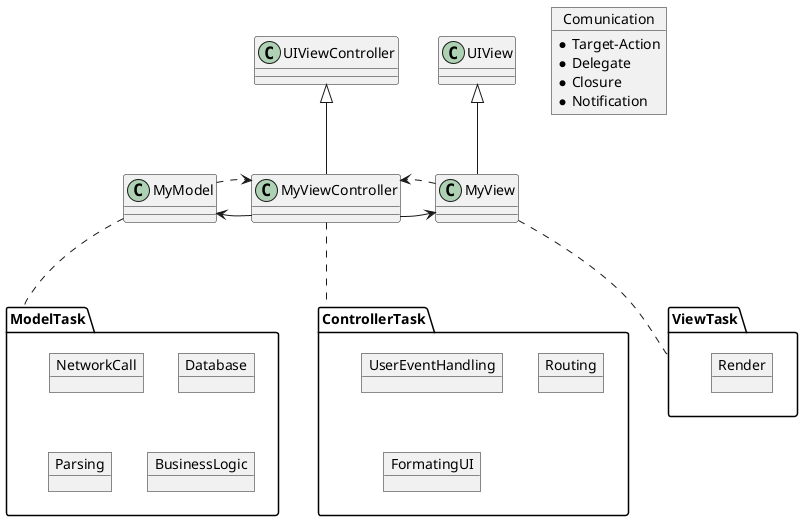 @startuml

package ModelTask {
  object NetworkCall
  object Database
  object Parsing
  object BusinessLogic
}

package ViewTask {
  object Render
}

package ControllerTask {
  object UserEventHandling
  object Routing
  object FormatingUI
}

object Comunication {
  * Target-Action
  * Delegate
  * Closure
  * Notification
}


class UIViewController {}
class UIView {}
class MyViewController {}
class MyView {}

class MyModel
UIViewController <|-- MyViewController
UIView <|-- MyView

MyViewController -> MyView
MyView .> MyViewController
MyModel <- MyViewController
MyModel .> MyViewController
MyModel ... ModelTask
MyViewController ... ControllerTask
MyView ... ViewTask

@enduml